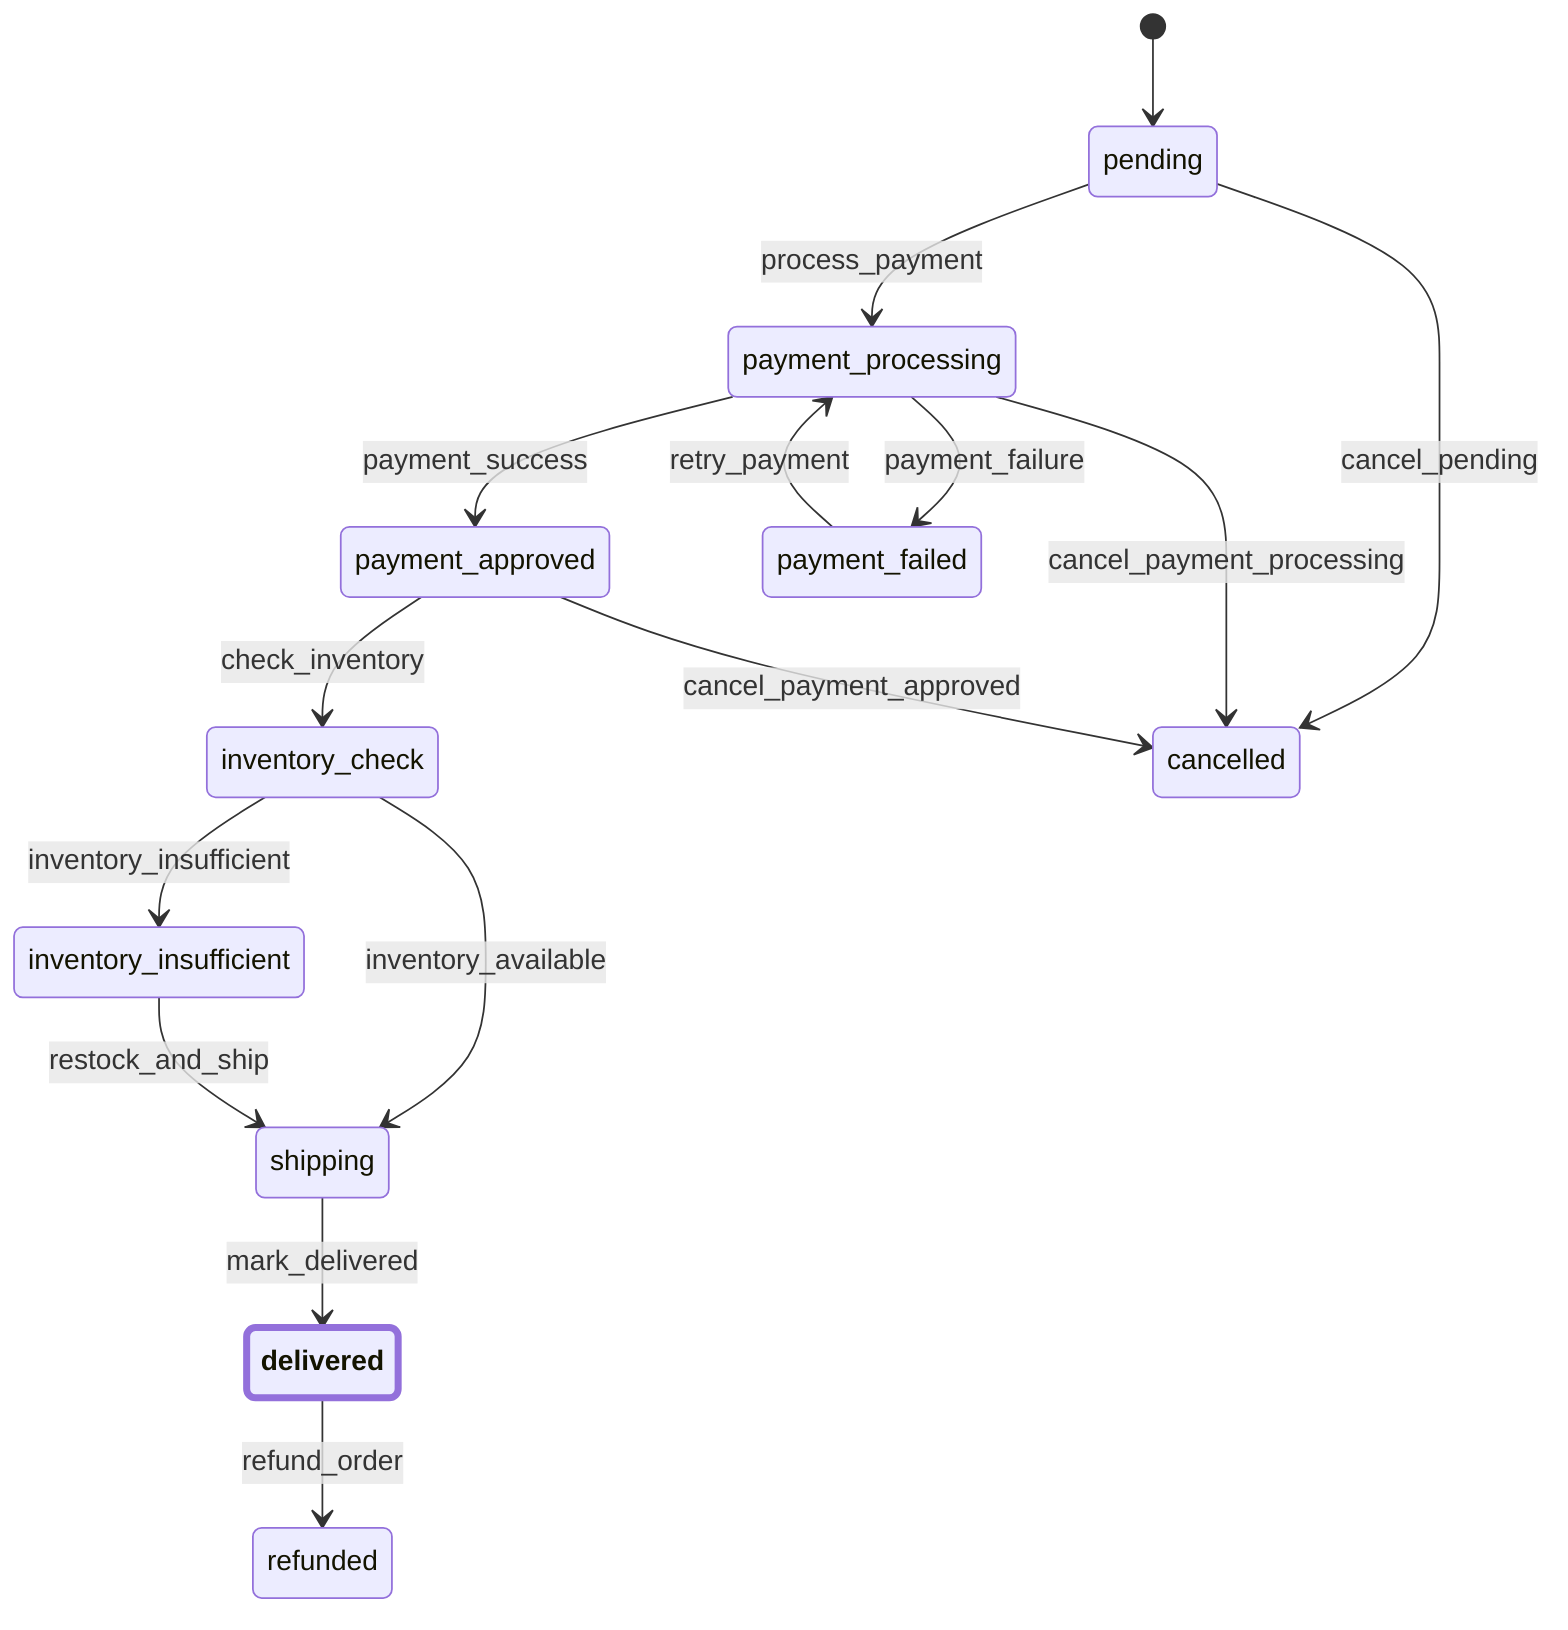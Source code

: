 stateDiagram-v2
    classDef currentPlace font-weight:bold,stroke-width:4px
    pending
    payment_processing
    payment_approved
    payment_failed
    inventory_check
    inventory_insufficient
    shipping
    delivered
    cancelled
    refunded
    pending --> payment_processing : process_payment
    payment_processing --> payment_approved : payment_success
    payment_processing --> payment_failed : payment_failure
    payment_failed --> payment_processing : retry_payment
    payment_approved --> inventory_check : check_inventory
    inventory_check --> shipping : inventory_available
    inventory_check --> inventory_insufficient : inventory_insufficient
    inventory_insufficient --> shipping : restock_and_ship
    shipping --> delivered : mark_delivered
    pending --> cancelled : cancel_pending
    payment_processing --> cancelled : cancel_payment_processing
    payment_approved --> cancelled : cancel_payment_approved
    delivered --> refunded : refund_order

    %% Current places
    class delivered currentPlace

    %% Initial place
    [*] --> pending